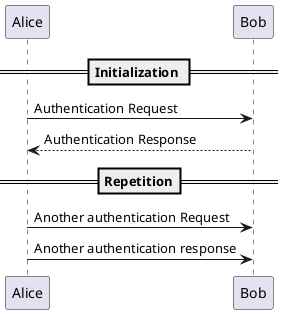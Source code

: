 @startuml 

== Initialization ==

Alice -> Bob: Authentication Request
Bob --> Alice: Authentication Response

==Repetition==

Alice-> Bob: Another authentication Request
Alice-> Bob: Another authentication response

@enduml
